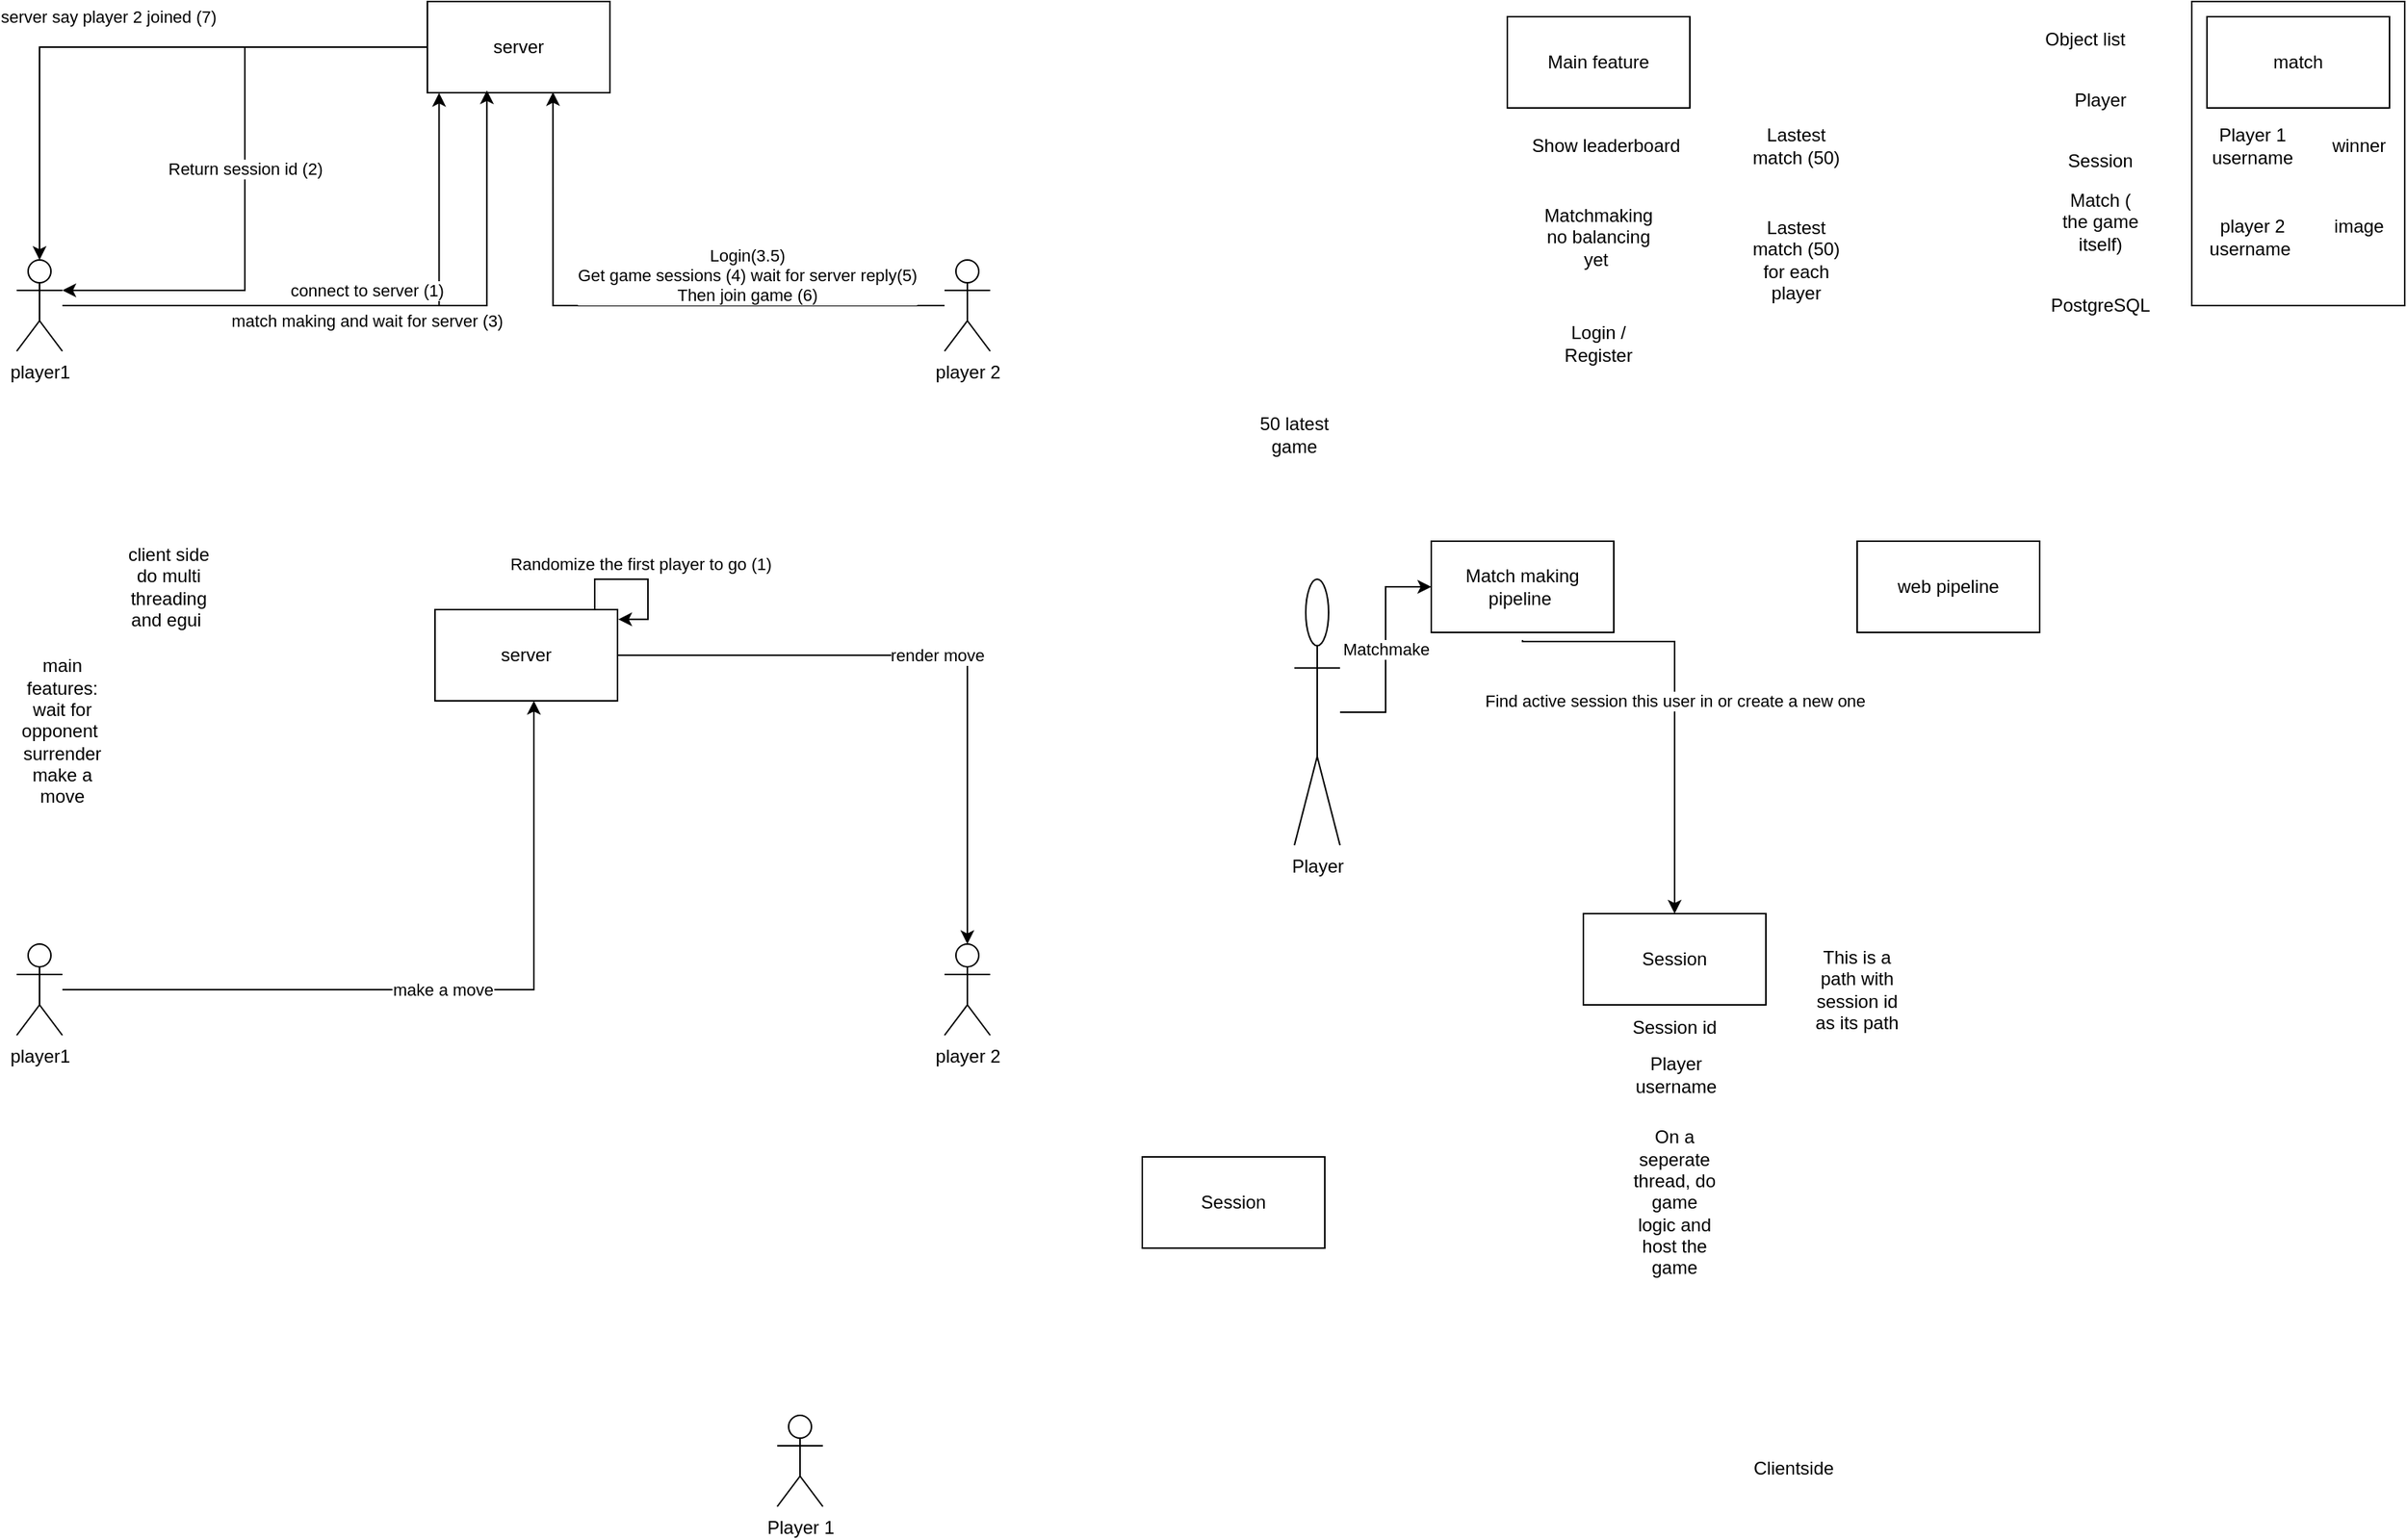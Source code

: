 <mxfile version="24.0.2" type="device">
  <diagram name="Page-1" id="EHiSbyyU3NLupmt2UMwz">
    <mxGraphModel dx="992" dy="517" grid="1" gridSize="10" guides="1" tooltips="1" connect="1" arrows="1" fold="1" page="1" pageScale="1" pageWidth="850" pageHeight="1100" math="0" shadow="0">
      <root>
        <mxCell id="0" />
        <mxCell id="1" parent="0" />
        <mxCell id="bgJ3iHzGf6YziScQmkxo-1" value="player1" style="shape=umlActor;verticalLabelPosition=bottom;verticalAlign=top;html=1;outlineConnect=0;" parent="1" vertex="1">
          <mxGeometry x="90" y="240" width="30" height="60" as="geometry" />
        </mxCell>
        <mxCell id="bgJ3iHzGf6YziScQmkxo-2" value="player 2" style="shape=umlActor;verticalLabelPosition=bottom;verticalAlign=top;html=1;outlineConnect=0;" parent="1" vertex="1">
          <mxGeometry x="700" y="240" width="30" height="60" as="geometry" />
        </mxCell>
        <mxCell id="bgJ3iHzGf6YziScQmkxo-20" value="server say player 2 joined (7)" style="edgeStyle=orthogonalEdgeStyle;rounded=0;orthogonalLoop=1;jettySize=auto;html=1;" parent="1" source="bgJ3iHzGf6YziScQmkxo-5" target="bgJ3iHzGf6YziScQmkxo-1" edge="1">
          <mxGeometry x="0.063" y="-20" relative="1" as="geometry">
            <mxPoint as="offset" />
          </mxGeometry>
        </mxCell>
        <mxCell id="bgJ3iHzGf6YziScQmkxo-5" value="server" style="rounded=0;whiteSpace=wrap;html=1;" parent="1" vertex="1">
          <mxGeometry x="360" y="70" width="120" height="60" as="geometry" />
        </mxCell>
        <mxCell id="bgJ3iHzGf6YziScQmkxo-7" value="connect to server (1)" style="edgeStyle=orthogonalEdgeStyle;rounded=0;orthogonalLoop=1;jettySize=auto;html=1;entryX=0.064;entryY=1.002;entryDx=0;entryDy=0;entryPerimeter=0;" parent="1" source="bgJ3iHzGf6YziScQmkxo-1" target="bgJ3iHzGf6YziScQmkxo-5" edge="1">
          <mxGeometry x="0.032" y="10" relative="1" as="geometry">
            <mxPoint as="offset" />
          </mxGeometry>
        </mxCell>
        <mxCell id="bgJ3iHzGf6YziScQmkxo-8" value="Return session id (2)" style="edgeStyle=orthogonalEdgeStyle;rounded=0;orthogonalLoop=1;jettySize=auto;html=1;entryX=1;entryY=0.333;entryDx=0;entryDy=0;entryPerimeter=0;" parent="1" source="bgJ3iHzGf6YziScQmkxo-5" target="bgJ3iHzGf6YziScQmkxo-1" edge="1">
          <mxGeometry relative="1" as="geometry" />
        </mxCell>
        <mxCell id="bgJ3iHzGf6YziScQmkxo-10" value="match making and wait for server (3)" style="edgeStyle=orthogonalEdgeStyle;rounded=0;orthogonalLoop=1;jettySize=auto;html=1;entryX=0.326;entryY=0.974;entryDx=0;entryDy=0;entryPerimeter=0;" parent="1" source="bgJ3iHzGf6YziScQmkxo-1" target="bgJ3iHzGf6YziScQmkxo-5" edge="1">
          <mxGeometry x="-0.049" y="-10" relative="1" as="geometry">
            <mxPoint as="offset" />
          </mxGeometry>
        </mxCell>
        <mxCell id="bgJ3iHzGf6YziScQmkxo-12" value="&lt;div&gt;Login(3.5)&lt;/div&gt;Get game sessions (4) wait for server reply(5)&lt;div&gt;Then join game (6)&lt;/div&gt;" style="edgeStyle=orthogonalEdgeStyle;rounded=0;orthogonalLoop=1;jettySize=auto;html=1;entryX=0.688;entryY=0.993;entryDx=0;entryDy=0;entryPerimeter=0;" parent="1" source="bgJ3iHzGf6YziScQmkxo-2" target="bgJ3iHzGf6YziScQmkxo-5" edge="1">
          <mxGeometry x="-0.346" y="-20" relative="1" as="geometry">
            <mxPoint as="offset" />
          </mxGeometry>
        </mxCell>
        <mxCell id="bgJ3iHzGf6YziScQmkxo-25" value="render move" style="edgeStyle=orthogonalEdgeStyle;rounded=0;orthogonalLoop=1;jettySize=auto;html=1;" parent="1" source="bgJ3iHzGf6YziScQmkxo-14" target="bgJ3iHzGf6YziScQmkxo-16" edge="1">
          <mxGeometry relative="1" as="geometry" />
        </mxCell>
        <mxCell id="bgJ3iHzGf6YziScQmkxo-14" value="server" style="rounded=0;whiteSpace=wrap;html=1;" parent="1" vertex="1">
          <mxGeometry x="365" y="470" width="120" height="60" as="geometry" />
        </mxCell>
        <mxCell id="bgJ3iHzGf6YziScQmkxo-24" value="make a move" style="edgeStyle=orthogonalEdgeStyle;rounded=0;orthogonalLoop=1;jettySize=auto;html=1;" parent="1" source="bgJ3iHzGf6YziScQmkxo-15" edge="1">
          <mxGeometry relative="1" as="geometry">
            <mxPoint x="430" y="530" as="targetPoint" />
            <Array as="points">
              <mxPoint x="430" y="720" />
              <mxPoint x="430" y="530" />
            </Array>
          </mxGeometry>
        </mxCell>
        <mxCell id="bgJ3iHzGf6YziScQmkxo-15" value="player1" style="shape=umlActor;verticalLabelPosition=bottom;verticalAlign=top;html=1;outlineConnect=0;" parent="1" vertex="1">
          <mxGeometry x="90" y="690" width="30" height="60" as="geometry" />
        </mxCell>
        <mxCell id="bgJ3iHzGf6YziScQmkxo-16" value="player 2" style="shape=umlActor;verticalLabelPosition=bottom;verticalAlign=top;html=1;outlineConnect=0;" parent="1" vertex="1">
          <mxGeometry x="700" y="690" width="30" height="60" as="geometry" />
        </mxCell>
        <mxCell id="bgJ3iHzGf6YziScQmkxo-18" value="Randomize the first player to go (1)" style="edgeStyle=orthogonalEdgeStyle;rounded=0;orthogonalLoop=1;jettySize=auto;html=1;entryX=1.004;entryY=0.107;entryDx=0;entryDy=0;entryPerimeter=0;" parent="1" source="bgJ3iHzGf6YziScQmkxo-14" target="bgJ3iHzGf6YziScQmkxo-14" edge="1">
          <mxGeometry x="-0.01" y="10" relative="1" as="geometry">
            <Array as="points">
              <mxPoint x="470" y="450" />
              <mxPoint x="505" y="450" />
              <mxPoint x="505" y="476" />
            </Array>
            <mxPoint as="offset" />
          </mxGeometry>
        </mxCell>
        <mxCell id="bgJ3iHzGf6YziScQmkxo-21" value="client side do multi threading and egui&amp;nbsp;" style="text;html=1;align=center;verticalAlign=middle;whiteSpace=wrap;rounded=0;" parent="1" vertex="1">
          <mxGeometry x="160" y="440" width="60" height="30" as="geometry" />
        </mxCell>
        <mxCell id="bgJ3iHzGf6YziScQmkxo-22" value="main features:&lt;div&gt;wait for opponent&amp;nbsp;&lt;/div&gt;&lt;div&gt;surrender&lt;/div&gt;&lt;div&gt;make a move&lt;/div&gt;" style="text;html=1;align=center;verticalAlign=middle;whiteSpace=wrap;rounded=0;" parent="1" vertex="1">
          <mxGeometry x="90" y="535" width="60" height="30" as="geometry" />
        </mxCell>
        <mxCell id="n7c1z6AdSlekfF_StNQ_-2" value="match" style="rounded=0;whiteSpace=wrap;html=1;" vertex="1" parent="1">
          <mxGeometry x="1530" y="80" width="120" height="60" as="geometry" />
        </mxCell>
        <mxCell id="n7c1z6AdSlekfF_StNQ_-4" value="Player 1 username" style="text;html=1;align=center;verticalAlign=middle;whiteSpace=wrap;rounded=0;" vertex="1" parent="1">
          <mxGeometry x="1530" y="150" width="60" height="30" as="geometry" />
        </mxCell>
        <mxCell id="n7c1z6AdSlekfF_StNQ_-5" value="player 2 username&amp;nbsp;" style="text;html=1;align=center;verticalAlign=middle;whiteSpace=wrap;rounded=0;" vertex="1" parent="1">
          <mxGeometry x="1530" y="210" width="60" height="30" as="geometry" />
        </mxCell>
        <mxCell id="n7c1z6AdSlekfF_StNQ_-6" value="winner" style="text;html=1;align=center;verticalAlign=middle;whiteSpace=wrap;rounded=0;" vertex="1" parent="1">
          <mxGeometry x="1600" y="150" width="60" height="30" as="geometry" />
        </mxCell>
        <mxCell id="n7c1z6AdSlekfF_StNQ_-8" value="image&lt;div&gt;&lt;br&gt;&lt;/div&gt;" style="text;html=1;align=center;verticalAlign=middle;whiteSpace=wrap;rounded=0;" vertex="1" parent="1">
          <mxGeometry x="1600" y="210" width="60" height="30" as="geometry" />
        </mxCell>
        <mxCell id="n7c1z6AdSlekfF_StNQ_-9" value="50 latest game" style="text;html=1;align=center;verticalAlign=middle;whiteSpace=wrap;rounded=0;" vertex="1" parent="1">
          <mxGeometry x="900" y="340" width="60" height="30" as="geometry" />
        </mxCell>
        <mxCell id="n7c1z6AdSlekfF_StNQ_-12" value="Main feature" style="rounded=0;whiteSpace=wrap;html=1;" vertex="1" parent="1">
          <mxGeometry x="1070" y="80" width="120" height="60" as="geometry" />
        </mxCell>
        <mxCell id="n7c1z6AdSlekfF_StNQ_-13" value="Show leaderboard" style="text;html=1;align=center;verticalAlign=middle;whiteSpace=wrap;rounded=0;" vertex="1" parent="1">
          <mxGeometry x="1080" y="150" width="110" height="30" as="geometry" />
        </mxCell>
        <mxCell id="n7c1z6AdSlekfF_StNQ_-14" value="Matchmaking no balancing yet&amp;nbsp;" style="text;html=1;align=center;verticalAlign=middle;whiteSpace=wrap;rounded=0;" vertex="1" parent="1">
          <mxGeometry x="1085" y="210" width="90" height="30" as="geometry" />
        </mxCell>
        <mxCell id="n7c1z6AdSlekfF_StNQ_-15" value="Login / Register" style="text;html=1;align=center;verticalAlign=middle;whiteSpace=wrap;rounded=0;" vertex="1" parent="1">
          <mxGeometry x="1100" y="280" width="60" height="30" as="geometry" />
        </mxCell>
        <mxCell id="n7c1z6AdSlekfF_StNQ_-16" value="Lastest match (50)" style="text;html=1;align=center;verticalAlign=middle;whiteSpace=wrap;rounded=0;" vertex="1" parent="1">
          <mxGeometry x="1230" y="150" width="60" height="30" as="geometry" />
        </mxCell>
        <mxCell id="n7c1z6AdSlekfF_StNQ_-17" value="Lastest match (50) for each player" style="text;html=1;align=center;verticalAlign=middle;whiteSpace=wrap;rounded=0;" vertex="1" parent="1">
          <mxGeometry x="1230" y="200" width="60" height="80" as="geometry" />
        </mxCell>
        <mxCell id="n7c1z6AdSlekfF_StNQ_-29" value="Find active session this user in or create a new one" style="edgeStyle=orthogonalEdgeStyle;rounded=0;orthogonalLoop=1;jettySize=auto;html=1;entryX=0.5;entryY=0;entryDx=0;entryDy=0;" edge="1" parent="1" target="n7c1z6AdSlekfF_StNQ_-24">
          <mxGeometry relative="1" as="geometry">
            <mxPoint x="1080" y="490" as="sourcePoint" />
            <Array as="points">
              <mxPoint x="1180" y="491" />
            </Array>
          </mxGeometry>
        </mxCell>
        <mxCell id="n7c1z6AdSlekfF_StNQ_-18" value="Match making pipeline&amp;nbsp;" style="rounded=0;whiteSpace=wrap;html=1;" vertex="1" parent="1">
          <mxGeometry x="1020" y="425" width="120" height="60" as="geometry" />
        </mxCell>
        <mxCell id="n7c1z6AdSlekfF_StNQ_-19" value="web pipeline" style="rounded=0;whiteSpace=wrap;html=1;" vertex="1" parent="1">
          <mxGeometry x="1300" y="425" width="120" height="60" as="geometry" />
        </mxCell>
        <mxCell id="n7c1z6AdSlekfF_StNQ_-21" value="Matchmake" style="edgeStyle=orthogonalEdgeStyle;rounded=0;orthogonalLoop=1;jettySize=auto;html=1;" edge="1" parent="1" source="n7c1z6AdSlekfF_StNQ_-20" target="n7c1z6AdSlekfF_StNQ_-18">
          <mxGeometry relative="1" as="geometry" />
        </mxCell>
        <mxCell id="n7c1z6AdSlekfF_StNQ_-20" value="Player" style="shape=umlActor;verticalLabelPosition=bottom;verticalAlign=top;html=1;outlineConnect=0;" vertex="1" parent="1">
          <mxGeometry x="930" y="450" width="30" height="175" as="geometry" />
        </mxCell>
        <mxCell id="n7c1z6AdSlekfF_StNQ_-24" value="Session" style="rounded=0;whiteSpace=wrap;html=1;" vertex="1" parent="1">
          <mxGeometry x="1120" y="670" width="120" height="60" as="geometry" />
        </mxCell>
        <mxCell id="n7c1z6AdSlekfF_StNQ_-25" value="Session id" style="text;html=1;align=center;verticalAlign=middle;whiteSpace=wrap;rounded=0;" vertex="1" parent="1">
          <mxGeometry x="1149.5" y="730" width="60" height="30" as="geometry" />
        </mxCell>
        <mxCell id="n7c1z6AdSlekfF_StNQ_-26" value="Player username" style="text;html=1;align=center;verticalAlign=middle;whiteSpace=wrap;rounded=0;" vertex="1" parent="1">
          <mxGeometry x="1150.5" y="761" width="60" height="30" as="geometry" />
        </mxCell>
        <mxCell id="n7c1z6AdSlekfF_StNQ_-30" value="This is a path with session id as its path" style="text;html=1;align=center;verticalAlign=middle;whiteSpace=wrap;rounded=0;" vertex="1" parent="1">
          <mxGeometry x="1270" y="705" width="60" height="30" as="geometry" />
        </mxCell>
        <mxCell id="n7c1z6AdSlekfF_StNQ_-31" value="Session" style="rounded=0;whiteSpace=wrap;html=1;" vertex="1" parent="1">
          <mxGeometry x="830" y="830" width="120" height="60" as="geometry" />
        </mxCell>
        <mxCell id="n7c1z6AdSlekfF_StNQ_-32" value="Player 1" style="shape=umlActor;verticalLabelPosition=bottom;verticalAlign=top;html=1;outlineConnect=0;" vertex="1" parent="1">
          <mxGeometry x="590" y="1000" width="30" height="60" as="geometry" />
        </mxCell>
        <mxCell id="n7c1z6AdSlekfF_StNQ_-33" value="On a seperate thread, do game logic and host the game" style="text;html=1;align=center;verticalAlign=middle;whiteSpace=wrap;rounded=0;" vertex="1" parent="1">
          <mxGeometry x="1150" y="845" width="60" height="30" as="geometry" />
        </mxCell>
        <mxCell id="n7c1z6AdSlekfF_StNQ_-34" value="Clientside&amp;nbsp;" style="text;html=1;align=center;verticalAlign=middle;whiteSpace=wrap;rounded=0;" vertex="1" parent="1">
          <mxGeometry x="1230" y="1020" width="60" height="30" as="geometry" />
        </mxCell>
        <mxCell id="n7c1z6AdSlekfF_StNQ_-35" value="Object list" style="text;html=1;align=center;verticalAlign=middle;whiteSpace=wrap;rounded=0;" vertex="1" parent="1">
          <mxGeometry x="1420" y="80" width="60" height="30" as="geometry" />
        </mxCell>
        <mxCell id="n7c1z6AdSlekfF_StNQ_-36" value="Player" style="text;html=1;align=center;verticalAlign=middle;whiteSpace=wrap;rounded=0;" vertex="1" parent="1">
          <mxGeometry x="1430" y="120" width="60" height="30" as="geometry" />
        </mxCell>
        <mxCell id="n7c1z6AdSlekfF_StNQ_-37" value="Session" style="text;html=1;align=center;verticalAlign=middle;whiteSpace=wrap;rounded=0;" vertex="1" parent="1">
          <mxGeometry x="1430" y="160" width="60" height="30" as="geometry" />
        </mxCell>
        <mxCell id="n7c1z6AdSlekfF_StNQ_-38" value="Match ( the game itself)" style="text;html=1;align=center;verticalAlign=middle;whiteSpace=wrap;rounded=0;" vertex="1" parent="1">
          <mxGeometry x="1430" y="200" width="60" height="30" as="geometry" />
        </mxCell>
        <mxCell id="n7c1z6AdSlekfF_StNQ_-40" value="" style="rounded=0;whiteSpace=wrap;html=1;fillColor=none;" vertex="1" parent="1">
          <mxGeometry x="1520" y="70" width="140" height="200" as="geometry" />
        </mxCell>
        <mxCell id="n7c1z6AdSlekfF_StNQ_-41" value="PostgreSQL" style="text;html=1;align=center;verticalAlign=middle;whiteSpace=wrap;rounded=0;" vertex="1" parent="1">
          <mxGeometry x="1430" y="255" width="60" height="30" as="geometry" />
        </mxCell>
      </root>
    </mxGraphModel>
  </diagram>
</mxfile>
